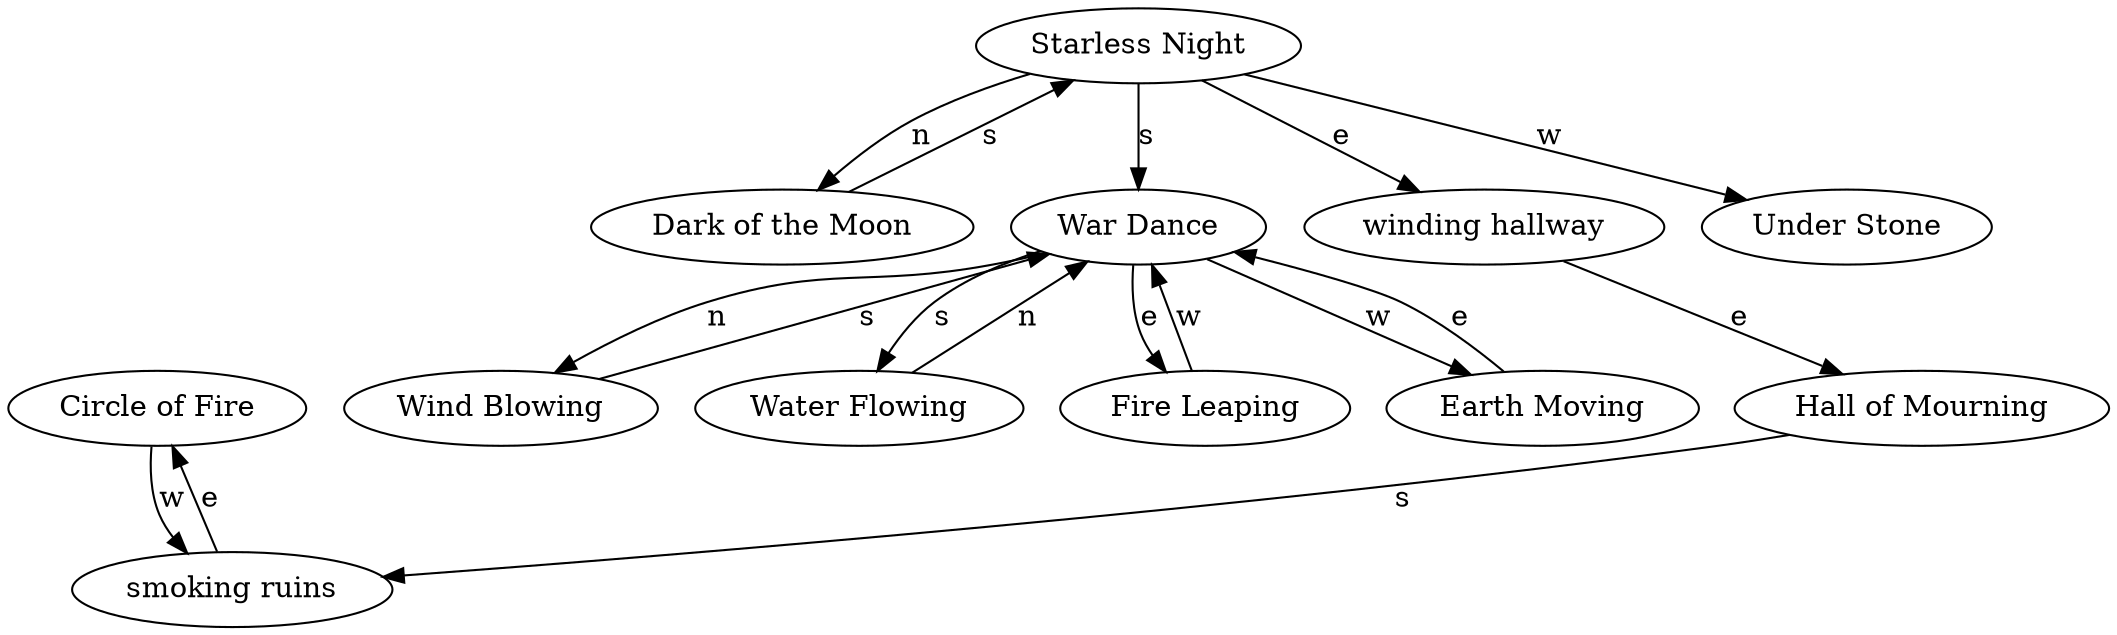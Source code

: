 digraph monster {
room_10 [label="Circle of Fire"];
room_10 -> room_28 [label="w"];
room_28 [label="smoking ruins"];
room_28 -> room_10 [label="e"];
room_35 [label="Dark of the Moon"];
room_35 -> room_36 [label="s"];
room_36 [label="Starless Night"];
room_36 -> room_35 [label="n"];
room_36 -> room_40 [label="s"];
room_36 -> room_90 [label="e"];
room_36 -> room_269 [label="w"];
room_40 [label="War Dance"];
room_40 -> room_63 [label="n"];
room_40 -> room_71 [label="s"];
room_40 -> room_46 [label="e"];
room_40 -> room_65 [label="w"];
room_46 [label="Fire Leaping"];
room_46 -> room_40 [label="w"];
room_63 [label="Wind Blowing"];
room_63 -> room_40 [label="s"];
room_65 [label="Earth Moving"];
room_65 -> room_40 [label="e"];
room_71 [label="Water Flowing"];
room_71 -> room_40 [label="n"];
room_90 [label="winding hallway"];
room_90 -> room_91 [label="e"];
room_91 [label="Hall of Mourning"];
room_91 -> room_28 [label="s"];
room_269 [label="Under Stone"];
}

